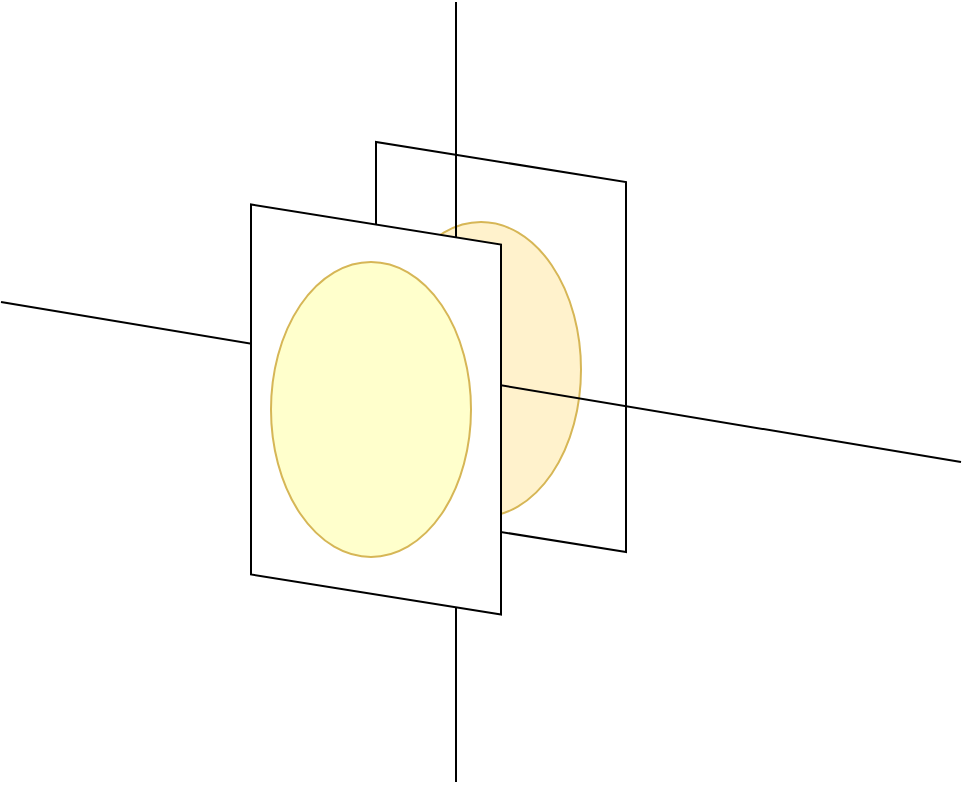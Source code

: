 <mxfile version="22.1.4" type="device">
  <diagram name="Page-1" id="nLzrzLFbf5JJVmnxJgUG">
    <mxGraphModel dx="1908" dy="986" grid="1" gridSize="10" guides="1" tooltips="1" connect="1" arrows="1" fold="1" page="1" pageScale="1" pageWidth="850" pageHeight="1100" math="0" shadow="0">
      <root>
        <mxCell id="0" />
        <mxCell id="1" parent="0" />
        <mxCell id="BQ_6qbYJ80KCwi29p7ra-15" value="" style="ellipse;whiteSpace=wrap;html=1;fillColor=#fff2cc;strokeColor=#d6b656;" vertex="1" parent="1">
          <mxGeometry x="260" y="147.5" width="80" height="147.5" as="geometry" />
        </mxCell>
        <mxCell id="BQ_6qbYJ80KCwi29p7ra-4" value="" style="shape=parallelogram;perimeter=parallelogramPerimeter;whiteSpace=wrap;html=1;fixedSize=1;rotation=-90;" vertex="1" parent="1">
          <mxGeometry x="200" y="170" width="205" height="125" as="geometry" />
        </mxCell>
        <mxCell id="BQ_6qbYJ80KCwi29p7ra-14" value="" style="ellipse;whiteSpace=wrap;html=1;fillColor=#fff2cc;strokeColor=#d6b656;rotation=0;" vertex="1" parent="1">
          <mxGeometry x="242.5" y="170" width="100" height="147.5" as="geometry" />
        </mxCell>
        <mxCell id="BQ_6qbYJ80KCwi29p7ra-7" value="" style="endArrow=none;html=1;rounded=0;" edge="1" parent="1">
          <mxGeometry width="50" height="50" relative="1" as="geometry">
            <mxPoint x="280" y="60" as="sourcePoint" />
            <mxPoint x="280" y="450" as="targetPoint" />
          </mxGeometry>
        </mxCell>
        <mxCell id="BQ_6qbYJ80KCwi29p7ra-6" value="" style="endArrow=none;html=1;rounded=0;" edge="1" parent="1">
          <mxGeometry width="50" height="50" relative="1" as="geometry">
            <mxPoint x="52.5" y="210" as="sourcePoint" />
            <mxPoint x="532.5" y="290" as="targetPoint" />
          </mxGeometry>
        </mxCell>
        <mxCell id="BQ_6qbYJ80KCwi29p7ra-5" value="" style="shape=parallelogram;perimeter=parallelogramPerimeter;whiteSpace=wrap;html=1;fixedSize=1;rotation=-90;" vertex="1" parent="1">
          <mxGeometry x="137.5" y="201.25" width="205" height="125" as="geometry" />
        </mxCell>
        <mxCell id="BQ_6qbYJ80KCwi29p7ra-16" value="" style="ellipse;whiteSpace=wrap;html=1;fillColor=#FFFFCC;strokeColor=#d6b656;" vertex="1" parent="1">
          <mxGeometry x="187.5" y="190" width="100" height="147.5" as="geometry" />
        </mxCell>
      </root>
    </mxGraphModel>
  </diagram>
</mxfile>
